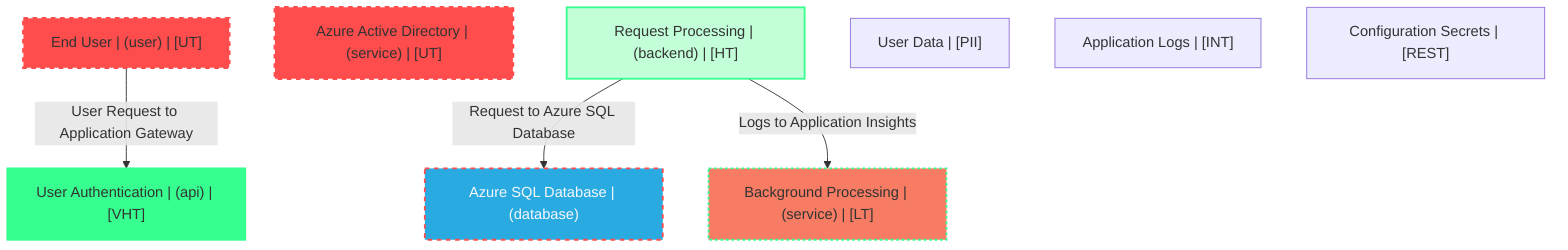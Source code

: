 graph TB
  node_01F8V8F5J0R8D3F8K9F8B8F8E0["End User | (user) | [UT]"]:::untrusted
  node_01F8V8F5J0R8D3F8K9F8B8F8E1["Azure Active Directory | (service) | [UT]"]:::untrusted
  node_01F8V8F5J0R8D3F8K9F8B8F8P0["User Authentication | (api) | [VHT]"]:::veryHighTrust
  node_01F8V8F5J0R8D3F8K9F8B8F8P1["Request Processing | (backend) | [HT]"]:::highTrust
  node_01F8V8F5J0R8D3F8K9F8B8F8P2["Background Processing | (service) | [LT]"]:::lowTrust
  node_01F8V8F5J0R8D3F8K9F8B8F8D0["Azure SQL Database | (database)"]:::dataStore
  node_01F8V8F5J0R8D3F8K9F8B8F8J9["User Data | [PII]"]:::dataAsset,pii
  node_01F8V8F5J0R8D3F8K9F8B8F8J0["Application Logs | [INT]"]:::dataAsset,internal
  node_01F8V8F5J0R8D3F8K9F8B8F8J1["Configuration Secrets | [REST]"]:::dataAsset,restricted

  node_01F8V8F5J0R8D3F8K9F8B8F8E0 -->|User Request to Application Gateway| node_01F8V8F5J0R8D3F8K9F8B8F8P0:::encryptedFlow
  node_01F8V8F5J0R8D3F8K9F8B8F8P1 -->|Request to Azure SQL Database| node_01F8V8F5J0R8D3F8K9F8B8F8D0:::unencryptedFlow
  node_01F8V8F5J0R8D3F8K9F8B8F8P1 -->|Logs to Application Insights| node_01F8V8F5J0R8D3F8K9F8B8F8P2:::encryptedFlow

  classDef externalEntity fill:#FF4C4C,stroke:#FF4C4C,stroke-width:2px,color:#F5F7FA
  classDef process fill:#36FF8F,stroke:#36FF8F,stroke-width:2px,color:#0B0D17
  classDef dataStore fill:#29ABE2,stroke:#29ABE2,stroke-width:2px,color:#F5F7FA
  classDef dataAsset fill:#A259FF,stroke:#c3a4ff,stroke-width:2px,color:#F5F7FA
  classDef untrusted fill:#FF4C4C,stroke:#FF4C4C,stroke-width:3px,stroke-dasharray:5 5
  classDef lowTrust fill:#f77c63,stroke:#f77c63,stroke-width:2px,stroke-dasharray:3 3
  classDef mediumTrust fill:#FFD300,stroke:#FFD300,stroke-width:2px
  classDef highTrust fill:#C2FFD8,stroke:#36FF8F,stroke-width:2px
  classDef veryHighTrust fill:#36FF8F,stroke:#36FF8F,stroke-width:3px
  classDef public fill:#C2FFD8,stroke:#36FF8F,stroke-width:1px
  classDef internal fill:#FFF2B3,stroke:#FFD300,stroke-width:1px
  classDef confidential fill:#FFB3B3,stroke:#FF4C4C,stroke-width:2px
  classDef restricted fill:#FF4C4C,stroke:#FF4C4C,stroke-width:3px
  classDef pii fill:#ffa1ad,stroke:#A259FF,stroke-width:2px
  classDef pci fill:#FF4C4C,stroke:#FF4C4C,stroke-width:3px
  classDef phi fill:#ffa1ad,stroke:#A259FF,stroke-width:3px
  classDef encryptedFlow stroke:#36FF8F,stroke-width:2px
  classDef unencryptedFlow stroke:#FF4C4C,stroke-width:2px,stroke-dasharray:5 5
  classDef authenticatedFlow stroke:#29ABE2,stroke-width:2px
  classDef trustBoundary fill:transparent,stroke:#2E3440,stroke-width:3px,stroke-dasharray:10 5